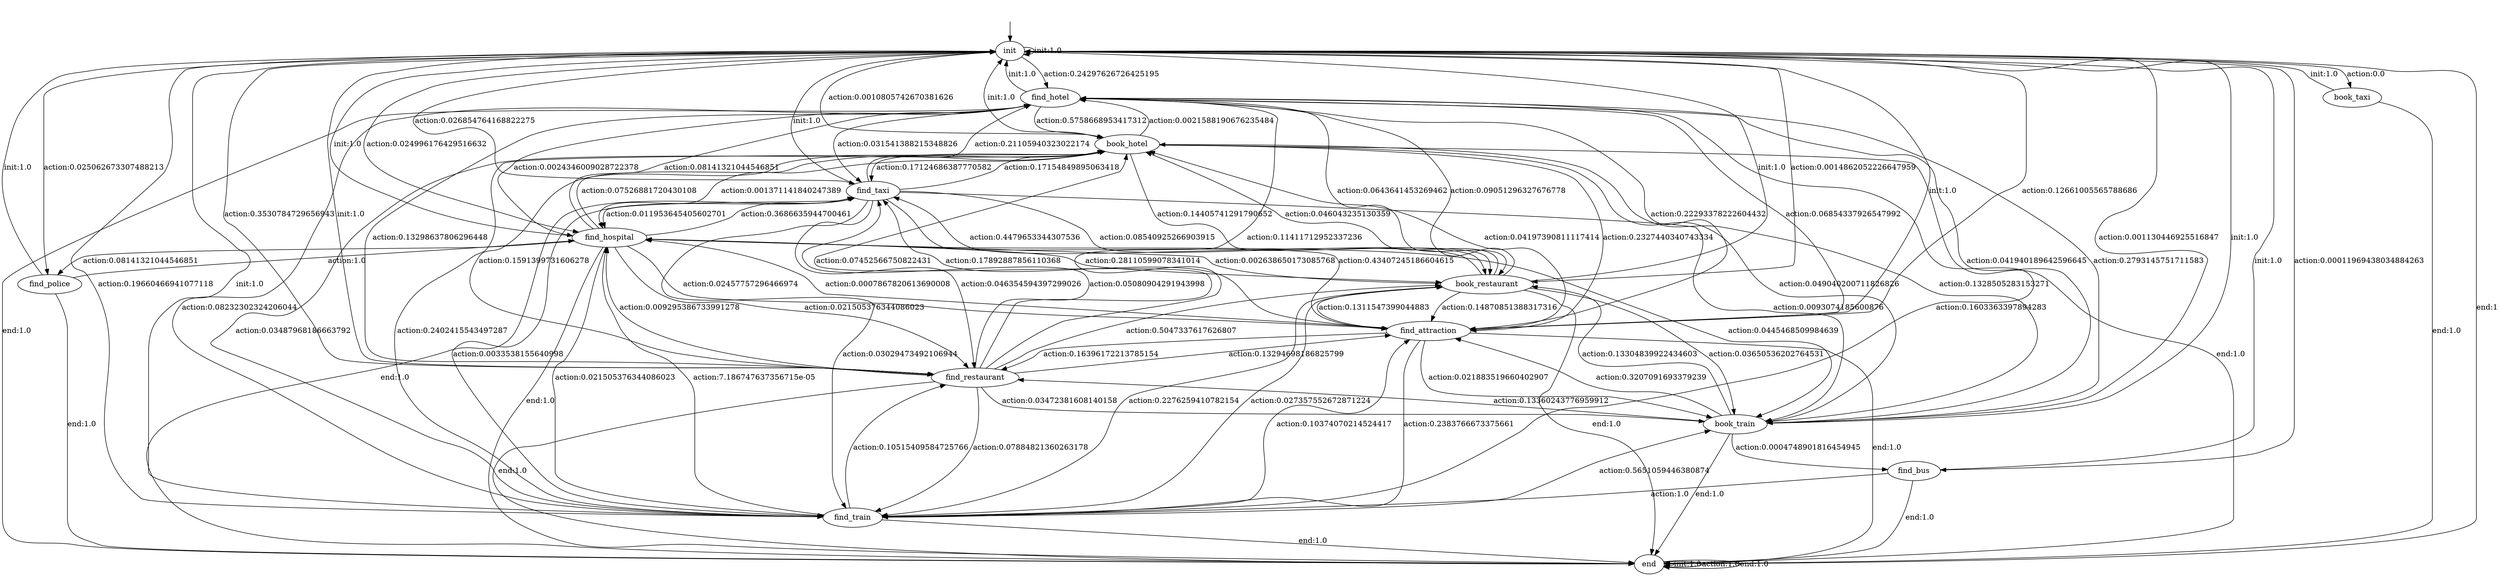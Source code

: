 digraph learned_mdp {
s0 [label="init"];
s1 [label="find_hotel"];
s2 [label="book_hotel"];
s3 [label="find_train"];
s4 [label="book_train"];
s5 [label="find_attraction"];
s6 [label="find_restaurant"];
s7 [label="book_restaurant"];
s8 [label="find_hospital"];
s9 [label="book_taxi"];
s10 [label="find_taxi"];
s11 [label="find_bus"];
s12 [label="find_police"];
s13 [label="end"];
s0 -> s0  [label="init:1.0"];
s0 -> s1  [label="action:0.24297626726425195"];
s0 -> s2  [label="action:0.0010805742670381626"];
s0 -> s3  [label="action:0.19660466941077118"];
s0 -> s4  [label="action:0.001130446925516847"];
s0 -> s5  [label="action:0.12661005565788686"];
s0 -> s6  [label="action:0.3530784729656943"];
s0 -> s7  [label="action:0.0014862052226647959"];
s0 -> s8  [label="action:0.024996176429516632"];
s0 -> s9  [label="action:0.0"];
s0 -> s10  [label="action:0.026854764168822275"];
s0 -> s11  [label="action:0.00011969438034884263"];
s0 -> s12  [label="action:0.025062673307488213"];
s0 -> s13  [label="end:1"];
s1 -> s0  [label="init:1.0"];
s1 -> s2  [label="action:0.5758668953417312"];
s1 -> s3  [label="action:0.08232302324206044"];
s1 -> s4  [label="action:0.041940189642596645"];
s1 -> s5  [label="action:0.06854337926547992"];
s1 -> s6  [label="action:0.13298637806296448"];
s1 -> s7  [label="action:0.0643641453269462"];
s1 -> s8  [label="action:0.0024346009028722378"];
s1 -> s10  [label="action:0.031541388215348826"];
s1 -> s13 [label="end:1.0"];
s2 -> s0  [label="init:1.0"];
s2 -> s1  [label="action:0.0021588190676235484"];
s2 -> s3  [label="action:0.2402415543497287"];
s2 -> s4  [label="action:0.049040200711826826"];
s2 -> s5  [label="action:0.2327440340743334"];
s2 -> s6  [label="action:0.1591399731606278"];
s2 -> s7  [label="action:0.14405741291790652"];
s2 -> s8  [label="action:0.001371141840247389"];
s2 -> s10  [label="action:0.17124686387770582"];
s2 -> s13 [label="end:1.0"];
s3 -> s0  [label="init:1.0"];
s3 -> s1  [label="action:0.1603363397894283"];
s3 -> s2  [label="action:0.03487968186663792"];
s3 -> s4  [label="action:0.5651059446380874"];
s3 -> s5  [label="action:0.10374070214524417"];
s3 -> s6  [label="action:0.10515409584725766"];
s3 -> s7  [label="action:0.027357552672871224"];
s3 -> s8  [label="action:7.186747637356715e-05"];
s3 -> s10  [label="action:0.0033538155640998"];
s3 -> s13 [label="end:1.0"];
s4 -> s0  [label="init:1.0"];
s4 -> s1  [label="action:0.2793145751711583"];
s4 -> s2  [label="action:0.1328505283153271"];
s4 -> s5  [label="action:0.3207091693379239"];
s4 -> s6  [label="action:0.13360243776959912"];
s4 -> s7  [label="action:0.13304839922434603"];
s4 -> s11  [label="action:0.0004748901816454945"];
s4 -> s13 [label="end:1.0"];
s5 -> s0  [label="init:1.0"];
s5 -> s1  [label="action:0.22293378222604432"];
s5 -> s2  [label="action:0.04197390811117414"];
s5 -> s3  [label="action:0.2383766673375661"];
s5 -> s4  [label="action:0.021883519660402907"];
s5 -> s6  [label="action:0.16396172213785154"];
s5 -> s7  [label="action:0.1311547399044883"];
s5 -> s8  [label="action:0.0007867820613690008"];
s5 -> s10  [label="action:0.17892887856110368"];
s5 -> s13 [label="end:1.0"];
s6 -> s0  [label="init:1.0"];
s6 -> s1  [label="action:0.11411712952337236"];
s6 -> s2  [label="action:0.07452566750822431"];
s6 -> s3  [label="action:0.07884821360263178"];
s6 -> s4  [label="action:0.03472381608140158"];
s6 -> s5  [label="action:0.13294698186825799"];
s6 -> s7  [label="action:0.5047337617626807"];
s6 -> s8  [label="action:0.009295386733991278"];
s6 -> s10  [label="action:0.05080904291943998"];
s6 -> s13 [label="end:1.0"];
s7 -> s0  [label="init:1.0"];
s7 -> s1  [label="action:0.09051296327676778"];
s7 -> s2  [label="action:0.046043235130359"];
s7 -> s3  [label="action:0.2276259410782154"];
s7 -> s4  [label="action:0.03650536202764531"];
s7 -> s5  [label="action:0.14870851388317316"];
s7 -> s8  [label="action:0.002638650173085768"];
s7 -> s10  [label="action:0.4479653344307536"];
s7 -> s13 [label="end:1.0"];
s8 -> s0  [label="init:1.0"];
s8 -> s1  [label="action:0.08141321044546851"];
s8 -> s2  [label="action:0.07526881720430108"];
s8 -> s3  [label="action:0.021505376344086023"];
s8 -> s4  [label="action:0.0445468509984639"];
s8 -> s5  [label="action:0.02457757296466974"];
s8 -> s6  [label="action:0.021505376344086023"];
s8 -> s7  [label="action:0.28110599078341014"];
s8 -> s10  [label="action:0.3686635944700461"];
s8 -> s12  [label="action:0.08141321044546851"];
s8 -> s13 [label="end:1.0"];
s9 -> s0  [label="init:1.0"];
s9 -> s13 [label="end:1.0"];
s10 -> s0  [label="init:1.0"];
s10 -> s1  [label="action:0.21105940323022174"];
s10 -> s2  [label="action:0.17154849895063418"];
s10 -> s3  [label="action:0.03029473492106944"];
s10 -> s4  [label="action:0.0093074185600876"];
s10 -> s5  [label="action:0.43407245186604615"];
s10 -> s6  [label="action:0.046354594397299026"];
s10 -> s7  [label="action:0.08540925266903915"];
s10 -> s8  [label="action:0.011953645405602701"];
s10 -> s13 [label="end:1.0"];
s11 -> s0  [label="init:1.0"];
s11 -> s3  [label="action:1.0"];
s11 -> s13 [label="end:1.0"];
s12 -> s0  [label="init:1.0"];
s12 -> s8  [label="action:1.0"];
s12 -> s13 [label="end:1.0"];
s13 -> s13 [label="init:1.0"];
s13 -> s13  [label="action:1.0"];
s13 -> s13  [label="end:1.0"];
__start0 [label="", shape=none];
__start0 -> s0  [label=""];
}